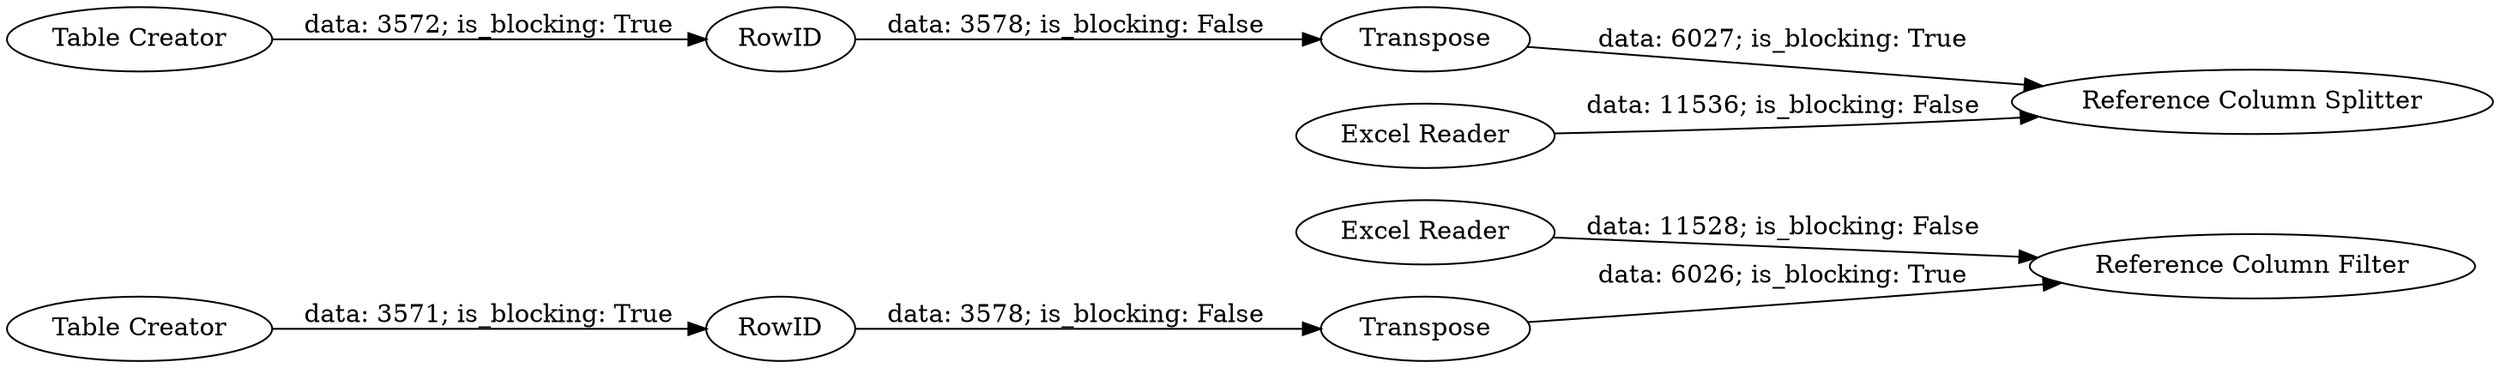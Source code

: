 digraph {
	"4219223560502797752_136" [label=Transpose]
	"4219223560502797752_141" [label="Table Creator"]
	"4219223560502797752_139" [label="Reference Column Filter"]
	"4219223560502797752_142" [label=RowID]
	"4219223560502797752_143" [label=Transpose]
	"4219223560502797752_140" [label="Reference Column Splitter"]
	"4219223560502797752_138" [label="Table Creator"]
	"4219223560502797752_144" [label="Excel Reader"]
	"4219223560502797752_77" [label="Excel Reader"]
	"4219223560502797752_135" [label=RowID]
	"4219223560502797752_135" -> "4219223560502797752_136" [label="data: 3578; is_blocking: False"]
	"4219223560502797752_142" -> "4219223560502797752_143" [label="data: 3578; is_blocking: False"]
	"4219223560502797752_143" -> "4219223560502797752_140" [label="data: 6027; is_blocking: True"]
	"4219223560502797752_77" -> "4219223560502797752_139" [label="data: 11528; is_blocking: False"]
	"4219223560502797752_141" -> "4219223560502797752_142" [label="data: 3572; is_blocking: True"]
	"4219223560502797752_138" -> "4219223560502797752_135" [label="data: 3571; is_blocking: True"]
	"4219223560502797752_136" -> "4219223560502797752_139" [label="data: 6026; is_blocking: True"]
	"4219223560502797752_144" -> "4219223560502797752_140" [label="data: 11536; is_blocking: False"]
	rankdir=LR
}
